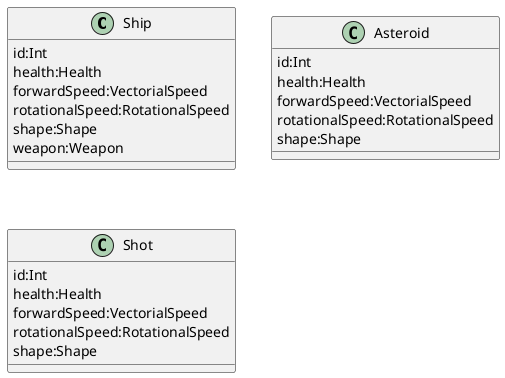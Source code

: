 @startuml
class Ship {
    id:Int
    health:Health
    forwardSpeed:VectorialSpeed
    rotationalSpeed:RotationalSpeed
    shape:Shape
    weapon:Weapon
}

class Asteroid {
    id:Int
    health:Health
    forwardSpeed:VectorialSpeed
    rotationalSpeed:RotationalSpeed
    shape:Shape
}


class Shot {
    id:Int
    health:Health
    forwardSpeed:VectorialSpeed
    rotationalSpeed:RotationalSpeed
    shape:Shape
}
@enduml
